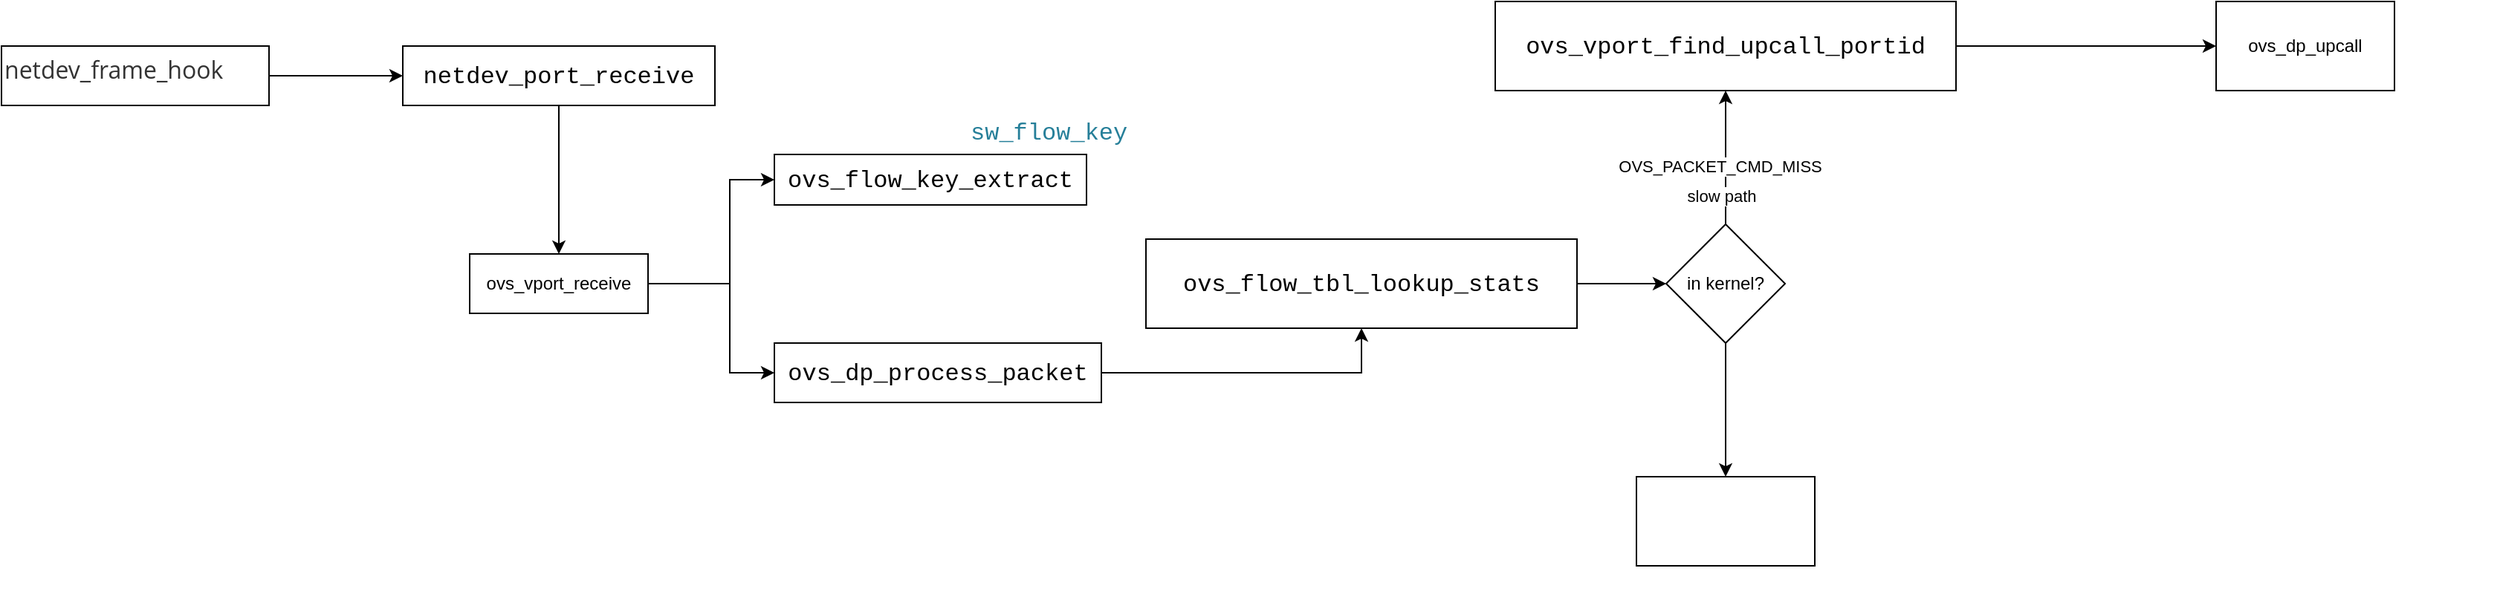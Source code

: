 <mxfile version="21.6.1" type="github" pages="3">
  <diagram name="ovs内核模块" id="A7m8q6VK8YOgvWmJyiGt">
    <mxGraphModel dx="1252" dy="786" grid="1" gridSize="10" guides="1" tooltips="1" connect="1" arrows="1" fold="1" page="1" pageScale="1" pageWidth="827" pageHeight="1169" math="0" shadow="0">
      <root>
        <mxCell id="0" />
        <mxCell id="1" parent="0" />
        <mxCell id="jp2IF95F6a1i_jXeVOt_-4" value="" style="edgeStyle=orthogonalEdgeStyle;rounded=0;orthogonalLoop=1;jettySize=auto;html=1;" edge="1" parent="1" source="jp2IF95F6a1i_jXeVOt_-1" target="jp2IF95F6a1i_jXeVOt_-3">
          <mxGeometry relative="1" as="geometry" />
        </mxCell>
        <mxCell id="jp2IF95F6a1i_jXeVOt_-1" value="&lt;span style=&quot;color: rgb(51, 51, 51); font-family: &amp;quot;open sans&amp;quot;, &amp;quot;Microsoft Yahei&amp;quot;; font-size: 16px; font-style: normal; font-variant-ligatures: normal; font-variant-caps: normal; font-weight: 400; letter-spacing: normal; orphans: 2; text-align: left; text-indent: 0px; text-transform: none; widows: 2; word-spacing: 0px; -webkit-text-stroke-width: 0px; background-color: rgb(255, 255, 255); text-decoration-thickness: initial; text-decoration-style: initial; text-decoration-color: initial; float: none; display: inline !important;&quot;&gt;netdev_frame_hook&lt;/span&gt;" style="text;whiteSpace=wrap;html=1;strokeColor=default;" vertex="1" parent="1">
          <mxGeometry x="100" y="180" width="180" height="40" as="geometry" />
        </mxCell>
        <mxCell id="jp2IF95F6a1i_jXeVOt_-7" value="" style="edgeStyle=orthogonalEdgeStyle;rounded=0;orthogonalLoop=1;jettySize=auto;html=1;" edge="1" parent="1" source="jp2IF95F6a1i_jXeVOt_-3" target="jp2IF95F6a1i_jXeVOt_-6">
          <mxGeometry relative="1" as="geometry" />
        </mxCell>
        <mxCell id="jp2IF95F6a1i_jXeVOt_-3" value="&lt;div style=&quot;background-color: rgb(255, 255, 255); font-family: Menlo, Monaco, &amp;quot;Courier New&amp;quot;, monospace; font-size: 16px; line-height: 24px;&quot;&gt;netdev_port_receive&lt;/div&gt;" style="whiteSpace=wrap;html=1;" vertex="1" parent="1">
          <mxGeometry x="370" y="180" width="210" height="40" as="geometry" />
        </mxCell>
        <mxCell id="jp2IF95F6a1i_jXeVOt_-11" value="" style="edgeStyle=orthogonalEdgeStyle;rounded=0;orthogonalLoop=1;jettySize=auto;html=1;entryX=0;entryY=0.5;entryDx=0;entryDy=0;" edge="1" parent="1" source="jp2IF95F6a1i_jXeVOt_-6" target="jp2IF95F6a1i_jXeVOt_-9">
          <mxGeometry relative="1" as="geometry">
            <Array as="points">
              <mxPoint x="590" y="340" />
              <mxPoint x="590" y="270" />
            </Array>
          </mxGeometry>
        </mxCell>
        <mxCell id="jp2IF95F6a1i_jXeVOt_-14" value="" style="edgeStyle=orthogonalEdgeStyle;rounded=0;orthogonalLoop=1;jettySize=auto;html=1;" edge="1" parent="1" source="jp2IF95F6a1i_jXeVOt_-6" target="jp2IF95F6a1i_jXeVOt_-13">
          <mxGeometry relative="1" as="geometry">
            <Array as="points">
              <mxPoint x="590" y="340" />
              <mxPoint x="590" y="400" />
            </Array>
          </mxGeometry>
        </mxCell>
        <mxCell id="jp2IF95F6a1i_jXeVOt_-6" value="ovs_vport_receive" style="whiteSpace=wrap;html=1;" vertex="1" parent="1">
          <mxGeometry x="415" y="320" width="120" height="40" as="geometry" />
        </mxCell>
        <mxCell id="jp2IF95F6a1i_jXeVOt_-9" value="&lt;div style=&quot;background-color: rgb(255, 255, 255); font-family: Menlo, Monaco, &amp;quot;Courier New&amp;quot;, monospace; font-size: 16px; line-height: 24px;&quot;&gt;ovs_flow_key_extract&lt;/div&gt;" style="whiteSpace=wrap;html=1;" vertex="1" parent="1">
          <mxGeometry x="620" y="253" width="210" height="34" as="geometry" />
        </mxCell>
        <mxCell id="jp2IF95F6a1i_jXeVOt_-18" value="" style="edgeStyle=orthogonalEdgeStyle;rounded=0;orthogonalLoop=1;jettySize=auto;html=1;" edge="1" parent="1" source="jp2IF95F6a1i_jXeVOt_-13" target="jp2IF95F6a1i_jXeVOt_-17">
          <mxGeometry relative="1" as="geometry" />
        </mxCell>
        <mxCell id="jp2IF95F6a1i_jXeVOt_-13" value="&lt;div style=&quot;background-color: rgb(255, 255, 255); font-family: Menlo, Monaco, &amp;quot;Courier New&amp;quot;, monospace; font-size: 16px; line-height: 24px;&quot;&gt;ovs_dp_process_packet&lt;/div&gt;" style="whiteSpace=wrap;html=1;" vertex="1" parent="1">
          <mxGeometry x="620" y="380" width="220" height="40" as="geometry" />
        </mxCell>
        <mxCell id="jp2IF95F6a1i_jXeVOt_-15" value="&lt;div style=&quot;color: rgb(0, 0, 0); background-color: rgb(255, 255, 255); font-family: Menlo, Monaco, &amp;quot;Courier New&amp;quot;, monospace; font-weight: normal; font-size: 16px; line-height: 24px;&quot;&gt;&lt;div&gt;&lt;span style=&quot;color: #267f99;&quot;&gt;sw_flow_key&lt;/span&gt;&lt;/div&gt;&lt;/div&gt;" style="text;whiteSpace=wrap;html=1;" vertex="1" parent="1">
          <mxGeometry x="750" y="220" width="140" height="50" as="geometry" />
        </mxCell>
        <mxCell id="jp2IF95F6a1i_jXeVOt_-20" style="edgeStyle=orthogonalEdgeStyle;rounded=0;orthogonalLoop=1;jettySize=auto;html=1;entryX=0;entryY=0.5;entryDx=0;entryDy=0;" edge="1" parent="1" source="jp2IF95F6a1i_jXeVOt_-17" target="jp2IF95F6a1i_jXeVOt_-19">
          <mxGeometry relative="1" as="geometry" />
        </mxCell>
        <mxCell id="jp2IF95F6a1i_jXeVOt_-17" value="&lt;div style=&quot;background-color: rgb(255, 255, 255); font-family: Menlo, Monaco, &amp;quot;Courier New&amp;quot;, monospace; font-size: 16px; line-height: 24px;&quot;&gt;ovs_flow_tbl_lookup_stats&lt;/div&gt;" style="whiteSpace=wrap;html=1;" vertex="1" parent="1">
          <mxGeometry x="870" y="310" width="290" height="60" as="geometry" />
        </mxCell>
        <mxCell id="jp2IF95F6a1i_jXeVOt_-24" value="" style="edgeStyle=orthogonalEdgeStyle;rounded=0;orthogonalLoop=1;jettySize=auto;html=1;" edge="1" parent="1" source="jp2IF95F6a1i_jXeVOt_-19" target="jp2IF95F6a1i_jXeVOt_-23">
          <mxGeometry relative="1" as="geometry" />
        </mxCell>
        <mxCell id="jp2IF95F6a1i_jXeVOt_-27" value="OVS_PACKET_CMD_MISS" style="edgeLabel;html=1;align=center;verticalAlign=middle;resizable=0;points=[];" vertex="1" connectable="0" parent="jp2IF95F6a1i_jXeVOt_-24">
          <mxGeometry x="-0.133" y="4" relative="1" as="geometry">
            <mxPoint as="offset" />
          </mxGeometry>
        </mxCell>
        <mxCell id="jp2IF95F6a1i_jXeVOt_-32" value="slow path" style="edgeLabel;html=1;align=center;verticalAlign=middle;resizable=0;points=[];" vertex="1" connectable="0" parent="jp2IF95F6a1i_jXeVOt_-24">
          <mxGeometry x="-0.567" y="3" relative="1" as="geometry">
            <mxPoint as="offset" />
          </mxGeometry>
        </mxCell>
        <mxCell id="jp2IF95F6a1i_jXeVOt_-26" value="" style="edgeStyle=orthogonalEdgeStyle;rounded=0;orthogonalLoop=1;jettySize=auto;html=1;" edge="1" parent="1" source="jp2IF95F6a1i_jXeVOt_-19" target="jp2IF95F6a1i_jXeVOt_-25">
          <mxGeometry relative="1" as="geometry" />
        </mxCell>
        <mxCell id="jp2IF95F6a1i_jXeVOt_-19" value="in kernel?" style="rhombus;whiteSpace=wrap;html=1;" vertex="1" parent="1">
          <mxGeometry x="1220" y="300" width="80" height="80" as="geometry" />
        </mxCell>
        <mxCell id="jp2IF95F6a1i_jXeVOt_-30" value="" style="edgeStyle=orthogonalEdgeStyle;rounded=0;orthogonalLoop=1;jettySize=auto;html=1;" edge="1" parent="1" source="jp2IF95F6a1i_jXeVOt_-23" target="jp2IF95F6a1i_jXeVOt_-29">
          <mxGeometry relative="1" as="geometry" />
        </mxCell>
        <mxCell id="jp2IF95F6a1i_jXeVOt_-23" value="&lt;div style=&quot;background-color: rgb(255, 255, 255); font-family: Menlo, Monaco, &amp;quot;Courier New&amp;quot;, monospace; font-size: 16px; line-height: 24px;&quot;&gt;ovs_vport_find_upcall_portid&lt;/div&gt;" style="whiteSpace=wrap;html=1;" vertex="1" parent="1">
          <mxGeometry x="1105" y="150" width="310" height="60" as="geometry" />
        </mxCell>
        <mxCell id="jp2IF95F6a1i_jXeVOt_-25" value="" style="whiteSpace=wrap;html=1;" vertex="1" parent="1">
          <mxGeometry x="1200" y="470" width="120" height="60" as="geometry" />
        </mxCell>
        <mxCell id="jp2IF95F6a1i_jXeVOt_-28" value="&lt;div style=&quot;color: rgb(0, 0, 0); background-color: rgb(255, 255, 255); font-family: Menlo, Monaco, &amp;quot;Courier New&amp;quot;, monospace; font-weight: normal; font-size: 16px; line-height: 24px;&quot;&gt;&lt;br&gt;&lt;/div&gt;" style="text;whiteSpace=wrap;html=1;" vertex="1" parent="1">
          <mxGeometry x="1620" y="500" width="160" height="50" as="geometry" />
        </mxCell>
        <mxCell id="jp2IF95F6a1i_jXeVOt_-29" value="ovs_dp_upcall" style="whiteSpace=wrap;html=1;" vertex="1" parent="1">
          <mxGeometry x="1590" y="150" width="120" height="60" as="geometry" />
        </mxCell>
      </root>
    </mxGraphModel>
  </diagram>
  <diagram id="9C4N-sqCpMw-pdfa3zA8" name="ct">
    <mxGraphModel dx="1252" dy="786" grid="1" gridSize="10" guides="1" tooltips="1" connect="1" arrows="1" fold="1" page="1" pageScale="1" pageWidth="827" pageHeight="1169" math="0" shadow="0">
      <root>
        <mxCell id="0" />
        <mxCell id="1" parent="0" />
      </root>
    </mxGraphModel>
  </diagram>
  <diagram id="_bPLB6Bnzuy-iDHaOH4O" name="第 3 页">
    <mxGraphModel dx="1252" dy="786" grid="1" gridSize="10" guides="1" tooltips="1" connect="1" arrows="1" fold="1" page="1" pageScale="1" pageWidth="827" pageHeight="1169" math="0" shadow="0">
      <root>
        <mxCell id="0" />
        <mxCell id="1" parent="0" />
      </root>
    </mxGraphModel>
  </diagram>
</mxfile>
